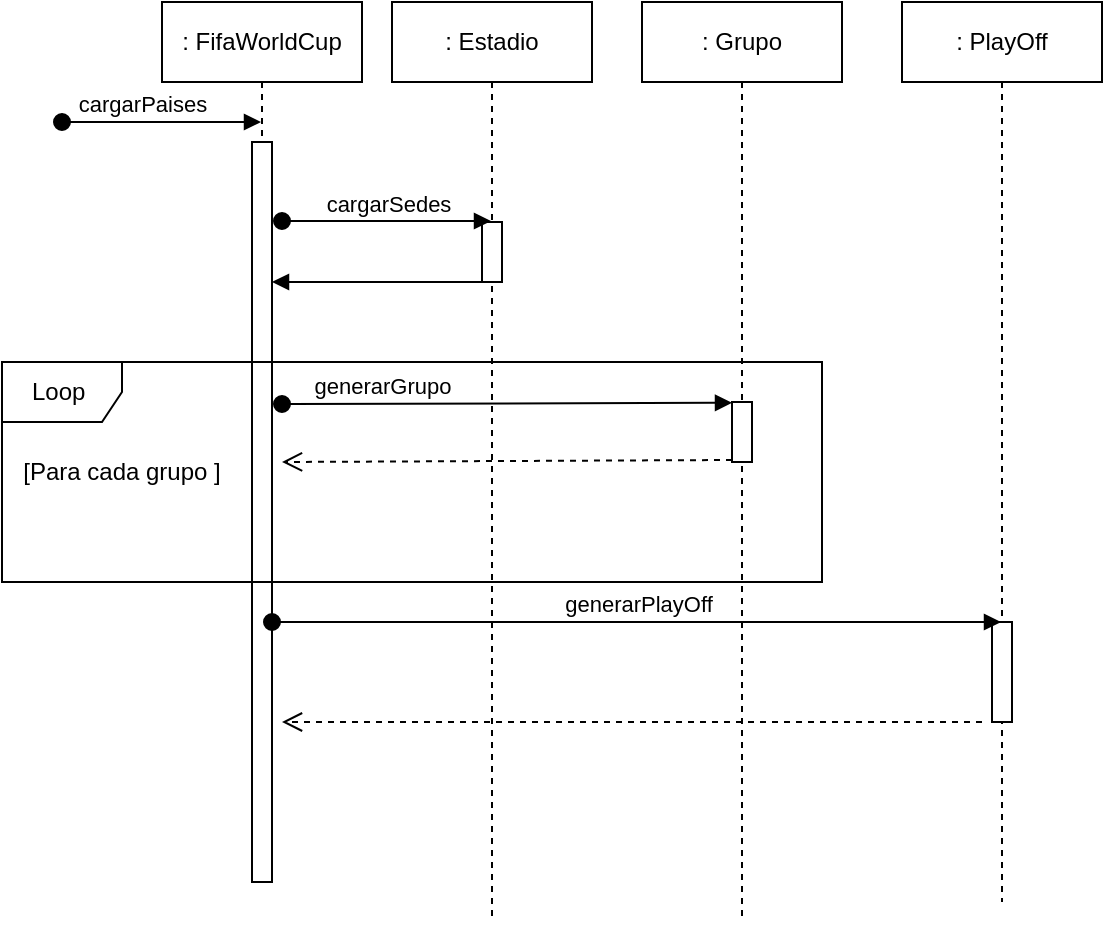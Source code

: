 <mxfile version="20.3.0" type="github">
  <diagram id="lKvCHFNU9bm0msQFGBpP" name="Página-1">
    <mxGraphModel dx="1422" dy="794" grid="1" gridSize="10" guides="1" tooltips="1" connect="1" arrows="1" fold="1" page="1" pageScale="1" pageWidth="827" pageHeight="1169" math="0" shadow="0">
      <root>
        <mxCell id="0" />
        <mxCell id="1" parent="0" />
        <mxCell id="mmtNbBhjfVSm-je3SZPT-9" value=": FifaWorldCup" style="shape=umlLifeline;perimeter=lifelinePerimeter;whiteSpace=wrap;html=1;container=1;collapsible=0;recursiveResize=0;outlineConnect=0;" vertex="1" parent="1">
          <mxGeometry x="90" y="220" width="100" height="300" as="geometry" />
        </mxCell>
        <mxCell id="mmtNbBhjfVSm-je3SZPT-32" value="[Para cada grupo ]" style="text;html=1;strokeColor=none;fillColor=none;align=center;verticalAlign=middle;whiteSpace=wrap;rounded=0;" vertex="1" parent="mmtNbBhjfVSm-je3SZPT-9">
          <mxGeometry x="-80" y="220" width="120" height="30" as="geometry" />
        </mxCell>
        <mxCell id="mmtNbBhjfVSm-je3SZPT-11" value="cargarPaises" style="html=1;verticalAlign=bottom;startArrow=oval;startFill=1;endArrow=block;startSize=8;rounded=0;" edge="1" parent="1" target="mmtNbBhjfVSm-je3SZPT-9">
          <mxGeometry x="-0.196" width="60" relative="1" as="geometry">
            <mxPoint x="40" y="280" as="sourcePoint" />
            <mxPoint x="100" y="280" as="targetPoint" />
            <mxPoint as="offset" />
          </mxGeometry>
        </mxCell>
        <mxCell id="mmtNbBhjfVSm-je3SZPT-13" value=": Estadio" style="shape=umlLifeline;perimeter=lifelinePerimeter;whiteSpace=wrap;html=1;container=1;collapsible=0;recursiveResize=0;outlineConnect=0;" vertex="1" parent="1">
          <mxGeometry x="205" y="220" width="100" height="460" as="geometry" />
        </mxCell>
        <mxCell id="mmtNbBhjfVSm-je3SZPT-18" value="" style="html=1;points=[];perimeter=orthogonalPerimeter;" vertex="1" parent="mmtNbBhjfVSm-je3SZPT-13">
          <mxGeometry x="45" y="110" width="10" height="30" as="geometry" />
        </mxCell>
        <mxCell id="mmtNbBhjfVSm-je3SZPT-16" value="" style="html=1;points=[];perimeter=orthogonalPerimeter;" vertex="1" parent="1">
          <mxGeometry x="135" y="290" width="10" height="370" as="geometry" />
        </mxCell>
        <mxCell id="mmtNbBhjfVSm-je3SZPT-17" value="cargarSedes" style="html=1;verticalAlign=bottom;startArrow=oval;startFill=1;endArrow=block;startSize=8;rounded=0;" edge="1" parent="1" target="mmtNbBhjfVSm-je3SZPT-13">
          <mxGeometry width="60" relative="1" as="geometry">
            <mxPoint x="150" y="329.5" as="sourcePoint" />
            <mxPoint x="210" y="330" as="targetPoint" />
          </mxGeometry>
        </mxCell>
        <mxCell id="mmtNbBhjfVSm-je3SZPT-20" value="" style="html=1;verticalAlign=bottom;endArrow=block;rounded=0;" edge="1" parent="1" target="mmtNbBhjfVSm-je3SZPT-16">
          <mxGeometry width="80" relative="1" as="geometry">
            <mxPoint x="260" y="360" as="sourcePoint" />
            <mxPoint x="180" y="360" as="targetPoint" />
          </mxGeometry>
        </mxCell>
        <mxCell id="mmtNbBhjfVSm-je3SZPT-21" value=": Grupo" style="shape=umlLifeline;perimeter=lifelinePerimeter;whiteSpace=wrap;html=1;container=1;collapsible=0;recursiveResize=0;outlineConnect=0;" vertex="1" parent="1">
          <mxGeometry x="330" y="220" width="100" height="460" as="geometry" />
        </mxCell>
        <mxCell id="mmtNbBhjfVSm-je3SZPT-22" value="Loop&amp;nbsp;" style="shape=umlFrame;whiteSpace=wrap;html=1;" vertex="1" parent="1">
          <mxGeometry x="10" y="400" width="410" height="110" as="geometry" />
        </mxCell>
        <mxCell id="mmtNbBhjfVSm-je3SZPT-24" value="" style="html=1;points=[];perimeter=orthogonalPerimeter;" vertex="1" parent="1">
          <mxGeometry x="375" y="420" width="10" height="30" as="geometry" />
        </mxCell>
        <mxCell id="mmtNbBhjfVSm-je3SZPT-25" value="generarGrupo" style="html=1;verticalAlign=bottom;startArrow=oval;startFill=1;endArrow=block;startSize=8;rounded=0;entryX=0;entryY=0.013;entryDx=0;entryDy=0;entryPerimeter=0;" edge="1" parent="1" target="mmtNbBhjfVSm-je3SZPT-24">
          <mxGeometry x="-0.556" width="60" relative="1" as="geometry">
            <mxPoint x="150" y="421" as="sourcePoint" />
            <mxPoint x="220" y="420" as="targetPoint" />
            <mxPoint as="offset" />
          </mxGeometry>
        </mxCell>
        <mxCell id="mmtNbBhjfVSm-je3SZPT-27" value="" style="html=1;verticalAlign=bottom;endArrow=open;dashed=1;endSize=8;rounded=0;" edge="1" parent="1">
          <mxGeometry x="-0.333" y="1" relative="1" as="geometry">
            <mxPoint x="375" y="449" as="sourcePoint" />
            <mxPoint x="150" y="450" as="targetPoint" />
            <mxPoint as="offset" />
          </mxGeometry>
        </mxCell>
        <mxCell id="mmtNbBhjfVSm-je3SZPT-28" value=": PlayOff" style="shape=umlLifeline;perimeter=lifelinePerimeter;whiteSpace=wrap;html=1;container=1;collapsible=0;recursiveResize=0;outlineConnect=0;" vertex="1" parent="1">
          <mxGeometry x="460" y="220" width="100" height="450" as="geometry" />
        </mxCell>
        <mxCell id="mmtNbBhjfVSm-je3SZPT-30" value="" style="html=1;points=[];perimeter=orthogonalPerimeter;" vertex="1" parent="mmtNbBhjfVSm-je3SZPT-28">
          <mxGeometry x="45" y="310" width="10" height="50" as="geometry" />
        </mxCell>
        <mxCell id="mmtNbBhjfVSm-je3SZPT-31" value="" style="html=1;verticalAlign=bottom;endArrow=open;dashed=1;endSize=8;rounded=0;" edge="1" parent="mmtNbBhjfVSm-je3SZPT-28">
          <mxGeometry x="0.029" relative="1" as="geometry">
            <mxPoint x="40" y="360" as="sourcePoint" />
            <mxPoint x="-310" y="360" as="targetPoint" />
            <mxPoint as="offset" />
          </mxGeometry>
        </mxCell>
        <mxCell id="mmtNbBhjfVSm-je3SZPT-29" value="generarPlayOff" style="html=1;verticalAlign=bottom;startArrow=oval;startFill=1;endArrow=block;startSize=8;rounded=0;" edge="1" parent="1" target="mmtNbBhjfVSm-je3SZPT-28">
          <mxGeometry width="60" relative="1" as="geometry">
            <mxPoint x="145" y="530" as="sourcePoint" />
            <mxPoint x="205" y="530" as="targetPoint" />
          </mxGeometry>
        </mxCell>
      </root>
    </mxGraphModel>
  </diagram>
</mxfile>

